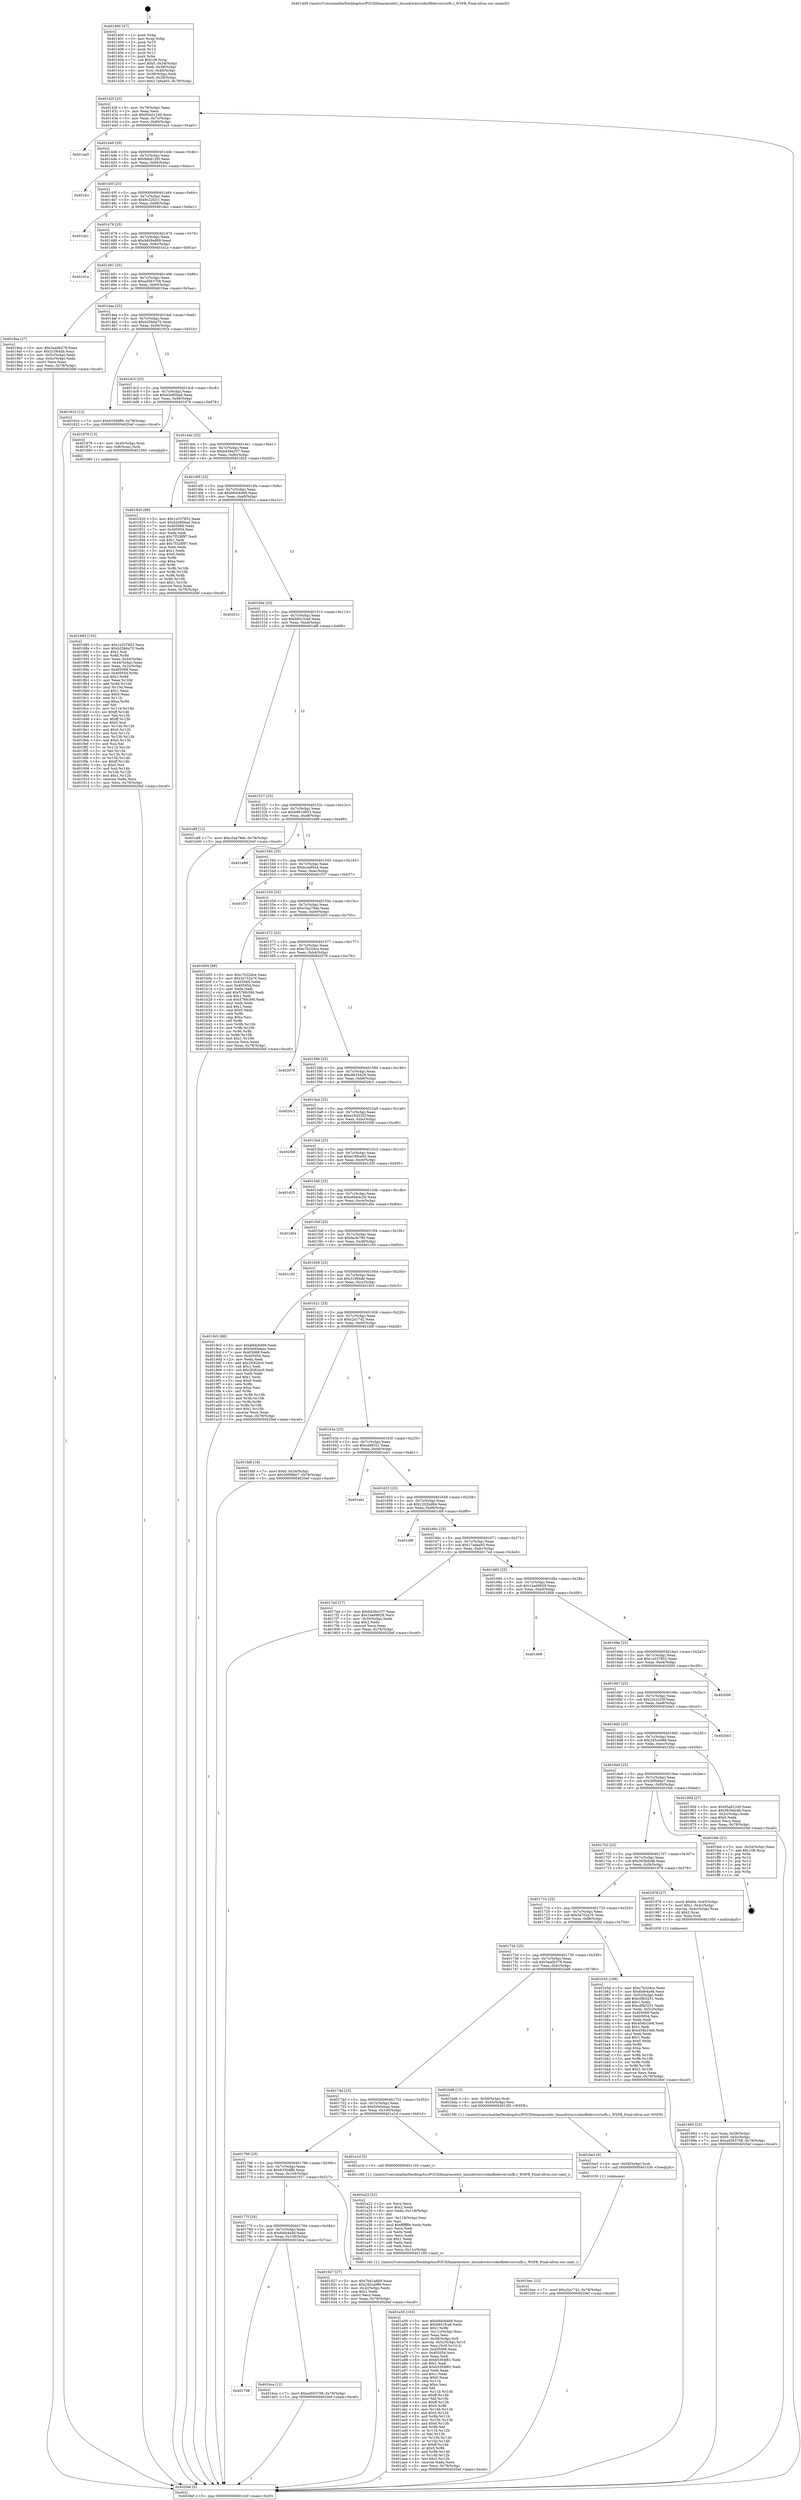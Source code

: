 digraph "0x401400" {
  label = "0x401400 (/mnt/c/Users/mathe/Desktop/tcc/POCII/binaries/extr_linuxdriversvideofbdevcirrusfb.c_WSFR_Final-ollvm.out::main(0))"
  labelloc = "t"
  node[shape=record]

  Entry [label="",width=0.3,height=0.3,shape=circle,fillcolor=black,style=filled]
  "0x40142f" [label="{
     0x40142f [23]\l
     | [instrs]\l
     &nbsp;&nbsp;0x40142f \<+3\>: mov -0x78(%rbp),%eax\l
     &nbsp;&nbsp;0x401432 \<+2\>: mov %eax,%ecx\l
     &nbsp;&nbsp;0x401434 \<+6\>: sub $0x95a01240,%ecx\l
     &nbsp;&nbsp;0x40143a \<+3\>: mov %eax,-0x7c(%rbp)\l
     &nbsp;&nbsp;0x40143d \<+3\>: mov %ecx,-0x80(%rbp)\l
     &nbsp;&nbsp;0x401440 \<+6\>: je 0000000000401ea5 \<main+0xaa5\>\l
  }"]
  "0x401ea5" [label="{
     0x401ea5\l
  }", style=dashed]
  "0x401446" [label="{
     0x401446 [25]\l
     | [instrs]\l
     &nbsp;&nbsp;0x401446 \<+5\>: jmp 000000000040144b \<main+0x4b\>\l
     &nbsp;&nbsp;0x40144b \<+3\>: mov -0x7c(%rbp),%eax\l
     &nbsp;&nbsp;0x40144e \<+5\>: sub $0x9abd12f0,%eax\l
     &nbsp;&nbsp;0x401453 \<+6\>: mov %eax,-0x84(%rbp)\l
     &nbsp;&nbsp;0x401459 \<+6\>: je 0000000000401fcc \<main+0xbcc\>\l
  }"]
  Exit [label="",width=0.3,height=0.3,shape=circle,fillcolor=black,style=filled,peripheries=2]
  "0x401fcc" [label="{
     0x401fcc\l
  }", style=dashed]
  "0x40145f" [label="{
     0x40145f [25]\l
     | [instrs]\l
     &nbsp;&nbsp;0x40145f \<+5\>: jmp 0000000000401464 \<main+0x64\>\l
     &nbsp;&nbsp;0x401464 \<+3\>: mov -0x7c(%rbp),%eax\l
     &nbsp;&nbsp;0x401467 \<+5\>: sub $0x9c22f2c1,%eax\l
     &nbsp;&nbsp;0x40146c \<+6\>: mov %eax,-0x88(%rbp)\l
     &nbsp;&nbsp;0x401472 \<+6\>: je 0000000000401da1 \<main+0x9a1\>\l
  }"]
  "0x401bec" [label="{
     0x401bec [12]\l
     | [instrs]\l
     &nbsp;&nbsp;0x401bec \<+7\>: movl $0xc2a1742,-0x78(%rbp)\l
     &nbsp;&nbsp;0x401bf3 \<+5\>: jmp 00000000004020ef \<main+0xcef\>\l
  }"]
  "0x401da1" [label="{
     0x401da1\l
  }", style=dashed]
  "0x401478" [label="{
     0x401478 [25]\l
     | [instrs]\l
     &nbsp;&nbsp;0x401478 \<+5\>: jmp 000000000040147d \<main+0x7d\>\l
     &nbsp;&nbsp;0x40147d \<+3\>: mov -0x7c(%rbp),%eax\l
     &nbsp;&nbsp;0x401480 \<+5\>: sub $0x9d49a899,%eax\l
     &nbsp;&nbsp;0x401485 \<+6\>: mov %eax,-0x8c(%rbp)\l
     &nbsp;&nbsp;0x40148b \<+6\>: je 0000000000401d1a \<main+0x91a\>\l
  }"]
  "0x401be3" [label="{
     0x401be3 [9]\l
     | [instrs]\l
     &nbsp;&nbsp;0x401be3 \<+4\>: mov -0x58(%rbp),%rdi\l
     &nbsp;&nbsp;0x401be7 \<+5\>: call 0000000000401030 \<free@plt\>\l
     | [calls]\l
     &nbsp;&nbsp;0x401030 \{1\} (unknown)\l
  }"]
  "0x401d1a" [label="{
     0x401d1a\l
  }", style=dashed]
  "0x401491" [label="{
     0x401491 [25]\l
     | [instrs]\l
     &nbsp;&nbsp;0x401491 \<+5\>: jmp 0000000000401496 \<main+0x96\>\l
     &nbsp;&nbsp;0x401496 \<+3\>: mov -0x7c(%rbp),%eax\l
     &nbsp;&nbsp;0x401499 \<+5\>: sub $0xad563708,%eax\l
     &nbsp;&nbsp;0x40149e \<+6\>: mov %eax,-0x90(%rbp)\l
     &nbsp;&nbsp;0x4014a4 \<+6\>: je 00000000004019aa \<main+0x5aa\>\l
  }"]
  "0x401798" [label="{
     0x401798\l
  }", style=dashed]
  "0x4019aa" [label="{
     0x4019aa [27]\l
     | [instrs]\l
     &nbsp;&nbsp;0x4019aa \<+5\>: mov $0x3aa0b379,%eax\l
     &nbsp;&nbsp;0x4019af \<+5\>: mov $0x31064db,%ecx\l
     &nbsp;&nbsp;0x4019b4 \<+3\>: mov -0x5c(%rbp),%edx\l
     &nbsp;&nbsp;0x4019b7 \<+3\>: cmp -0x4c(%rbp),%edx\l
     &nbsp;&nbsp;0x4019ba \<+3\>: cmovl %ecx,%eax\l
     &nbsp;&nbsp;0x4019bd \<+3\>: mov %eax,-0x78(%rbp)\l
     &nbsp;&nbsp;0x4019c0 \<+5\>: jmp 00000000004020ef \<main+0xcef\>\l
  }"]
  "0x4014aa" [label="{
     0x4014aa [25]\l
     | [instrs]\l
     &nbsp;&nbsp;0x4014aa \<+5\>: jmp 00000000004014af \<main+0xaf\>\l
     &nbsp;&nbsp;0x4014af \<+3\>: mov -0x7c(%rbp),%eax\l
     &nbsp;&nbsp;0x4014b2 \<+5\>: sub $0xb25bba70,%eax\l
     &nbsp;&nbsp;0x4014b7 \<+6\>: mov %eax,-0x94(%rbp)\l
     &nbsp;&nbsp;0x4014bd \<+6\>: je 000000000040191b \<main+0x51b\>\l
  }"]
  "0x401bca" [label="{
     0x401bca [12]\l
     | [instrs]\l
     &nbsp;&nbsp;0x401bca \<+7\>: movl $0xad563708,-0x78(%rbp)\l
     &nbsp;&nbsp;0x401bd1 \<+5\>: jmp 00000000004020ef \<main+0xcef\>\l
  }"]
  "0x40191b" [label="{
     0x40191b [12]\l
     | [instrs]\l
     &nbsp;&nbsp;0x40191b \<+7\>: movl $0x6330dff4,-0x78(%rbp)\l
     &nbsp;&nbsp;0x401922 \<+5\>: jmp 00000000004020ef \<main+0xcef\>\l
  }"]
  "0x4014c3" [label="{
     0x4014c3 [25]\l
     | [instrs]\l
     &nbsp;&nbsp;0x4014c3 \<+5\>: jmp 00000000004014c8 \<main+0xc8\>\l
     &nbsp;&nbsp;0x4014c8 \<+3\>: mov -0x7c(%rbp),%eax\l
     &nbsp;&nbsp;0x4014cb \<+5\>: sub $0xb2e956ad,%eax\l
     &nbsp;&nbsp;0x4014d0 \<+6\>: mov %eax,-0x98(%rbp)\l
     &nbsp;&nbsp;0x4014d6 \<+6\>: je 0000000000401878 \<main+0x478\>\l
  }"]
  "0x401a56" [label="{
     0x401a56 [163]\l
     | [instrs]\l
     &nbsp;&nbsp;0x401a56 \<+5\>: mov $0xb6dc6468,%ecx\l
     &nbsp;&nbsp;0x401a5b \<+5\>: mov $0xb841fca8,%edx\l
     &nbsp;&nbsp;0x401a60 \<+3\>: mov $0x1,%r8b\l
     &nbsp;&nbsp;0x401a63 \<+6\>: mov -0x11c(%rbp),%esi\l
     &nbsp;&nbsp;0x401a69 \<+3\>: imul %eax,%esi\l
     &nbsp;&nbsp;0x401a6c \<+4\>: mov -0x58(%rbp),%r9\l
     &nbsp;&nbsp;0x401a70 \<+4\>: movslq -0x5c(%rbp),%r10\l
     &nbsp;&nbsp;0x401a74 \<+4\>: mov %esi,(%r9,%r10,4)\l
     &nbsp;&nbsp;0x401a78 \<+7\>: mov 0x405068,%eax\l
     &nbsp;&nbsp;0x401a7f \<+7\>: mov 0x405054,%esi\l
     &nbsp;&nbsp;0x401a86 \<+2\>: mov %eax,%edi\l
     &nbsp;&nbsp;0x401a88 \<+6\>: sub $0xb5304f61,%edi\l
     &nbsp;&nbsp;0x401a8e \<+3\>: sub $0x1,%edi\l
     &nbsp;&nbsp;0x401a91 \<+6\>: add $0xb5304f61,%edi\l
     &nbsp;&nbsp;0x401a97 \<+3\>: imul %edi,%eax\l
     &nbsp;&nbsp;0x401a9a \<+3\>: and $0x1,%eax\l
     &nbsp;&nbsp;0x401a9d \<+3\>: cmp $0x0,%eax\l
     &nbsp;&nbsp;0x401aa0 \<+4\>: sete %r11b\l
     &nbsp;&nbsp;0x401aa4 \<+3\>: cmp $0xa,%esi\l
     &nbsp;&nbsp;0x401aa7 \<+3\>: setl %bl\l
     &nbsp;&nbsp;0x401aaa \<+3\>: mov %r11b,%r14b\l
     &nbsp;&nbsp;0x401aad \<+4\>: xor $0xff,%r14b\l
     &nbsp;&nbsp;0x401ab1 \<+3\>: mov %bl,%r15b\l
     &nbsp;&nbsp;0x401ab4 \<+4\>: xor $0xff,%r15b\l
     &nbsp;&nbsp;0x401ab8 \<+4\>: xor $0x0,%r8b\l
     &nbsp;&nbsp;0x401abc \<+3\>: mov %r14b,%r12b\l
     &nbsp;&nbsp;0x401abf \<+4\>: and $0x0,%r12b\l
     &nbsp;&nbsp;0x401ac3 \<+3\>: and %r8b,%r11b\l
     &nbsp;&nbsp;0x401ac6 \<+3\>: mov %r15b,%r13b\l
     &nbsp;&nbsp;0x401ac9 \<+4\>: and $0x0,%r13b\l
     &nbsp;&nbsp;0x401acd \<+3\>: and %r8b,%bl\l
     &nbsp;&nbsp;0x401ad0 \<+3\>: or %r11b,%r12b\l
     &nbsp;&nbsp;0x401ad3 \<+3\>: or %bl,%r13b\l
     &nbsp;&nbsp;0x401ad6 \<+3\>: xor %r13b,%r12b\l
     &nbsp;&nbsp;0x401ad9 \<+3\>: or %r15b,%r14b\l
     &nbsp;&nbsp;0x401adc \<+4\>: xor $0xff,%r14b\l
     &nbsp;&nbsp;0x401ae0 \<+4\>: or $0x0,%r8b\l
     &nbsp;&nbsp;0x401ae4 \<+3\>: and %r8b,%r14b\l
     &nbsp;&nbsp;0x401ae7 \<+3\>: or %r14b,%r12b\l
     &nbsp;&nbsp;0x401aea \<+4\>: test $0x1,%r12b\l
     &nbsp;&nbsp;0x401aee \<+3\>: cmovne %edx,%ecx\l
     &nbsp;&nbsp;0x401af1 \<+3\>: mov %ecx,-0x78(%rbp)\l
     &nbsp;&nbsp;0x401af4 \<+5\>: jmp 00000000004020ef \<main+0xcef\>\l
  }"]
  "0x401878" [label="{
     0x401878 [13]\l
     | [instrs]\l
     &nbsp;&nbsp;0x401878 \<+4\>: mov -0x40(%rbp),%rax\l
     &nbsp;&nbsp;0x40187c \<+4\>: mov 0x8(%rax),%rdi\l
     &nbsp;&nbsp;0x401880 \<+5\>: call 0000000000401060 \<atoi@plt\>\l
     | [calls]\l
     &nbsp;&nbsp;0x401060 \{1\} (unknown)\l
  }"]
  "0x4014dc" [label="{
     0x4014dc [25]\l
     | [instrs]\l
     &nbsp;&nbsp;0x4014dc \<+5\>: jmp 00000000004014e1 \<main+0xe1\>\l
     &nbsp;&nbsp;0x4014e1 \<+3\>: mov -0x7c(%rbp),%eax\l
     &nbsp;&nbsp;0x4014e4 \<+5\>: sub $0xb439a337,%eax\l
     &nbsp;&nbsp;0x4014e9 \<+6\>: mov %eax,-0x9c(%rbp)\l
     &nbsp;&nbsp;0x4014ef \<+6\>: je 0000000000401820 \<main+0x420\>\l
  }"]
  "0x401a22" [label="{
     0x401a22 [52]\l
     | [instrs]\l
     &nbsp;&nbsp;0x401a22 \<+2\>: xor %ecx,%ecx\l
     &nbsp;&nbsp;0x401a24 \<+5\>: mov $0x2,%edx\l
     &nbsp;&nbsp;0x401a29 \<+6\>: mov %edx,-0x118(%rbp)\l
     &nbsp;&nbsp;0x401a2f \<+1\>: cltd\l
     &nbsp;&nbsp;0x401a30 \<+6\>: mov -0x118(%rbp),%esi\l
     &nbsp;&nbsp;0x401a36 \<+2\>: idiv %esi\l
     &nbsp;&nbsp;0x401a38 \<+6\>: imul $0xfffffffe,%edx,%edx\l
     &nbsp;&nbsp;0x401a3e \<+2\>: mov %ecx,%edi\l
     &nbsp;&nbsp;0x401a40 \<+2\>: sub %edx,%edi\l
     &nbsp;&nbsp;0x401a42 \<+2\>: mov %ecx,%edx\l
     &nbsp;&nbsp;0x401a44 \<+3\>: sub $0x1,%edx\l
     &nbsp;&nbsp;0x401a47 \<+2\>: add %edx,%edi\l
     &nbsp;&nbsp;0x401a49 \<+2\>: sub %edi,%ecx\l
     &nbsp;&nbsp;0x401a4b \<+6\>: mov %ecx,-0x11c(%rbp)\l
     &nbsp;&nbsp;0x401a51 \<+5\>: call 0000000000401160 \<next_i\>\l
     | [calls]\l
     &nbsp;&nbsp;0x401160 \{1\} (/mnt/c/Users/mathe/Desktop/tcc/POCII/binaries/extr_linuxdriversvideofbdevcirrusfb.c_WSFR_Final-ollvm.out::next_i)\l
  }"]
  "0x401820" [label="{
     0x401820 [88]\l
     | [instrs]\l
     &nbsp;&nbsp;0x401820 \<+5\>: mov $0x1e337852,%eax\l
     &nbsp;&nbsp;0x401825 \<+5\>: mov $0xb2e956ad,%ecx\l
     &nbsp;&nbsp;0x40182a \<+7\>: mov 0x405068,%edx\l
     &nbsp;&nbsp;0x401831 \<+7\>: mov 0x405054,%esi\l
     &nbsp;&nbsp;0x401838 \<+2\>: mov %edx,%edi\l
     &nbsp;&nbsp;0x40183a \<+6\>: sub $0x7f328f97,%edi\l
     &nbsp;&nbsp;0x401840 \<+3\>: sub $0x1,%edi\l
     &nbsp;&nbsp;0x401843 \<+6\>: add $0x7f328f97,%edi\l
     &nbsp;&nbsp;0x401849 \<+3\>: imul %edi,%edx\l
     &nbsp;&nbsp;0x40184c \<+3\>: and $0x1,%edx\l
     &nbsp;&nbsp;0x40184f \<+3\>: cmp $0x0,%edx\l
     &nbsp;&nbsp;0x401852 \<+4\>: sete %r8b\l
     &nbsp;&nbsp;0x401856 \<+3\>: cmp $0xa,%esi\l
     &nbsp;&nbsp;0x401859 \<+4\>: setl %r9b\l
     &nbsp;&nbsp;0x40185d \<+3\>: mov %r8b,%r10b\l
     &nbsp;&nbsp;0x401860 \<+3\>: and %r9b,%r10b\l
     &nbsp;&nbsp;0x401863 \<+3\>: xor %r9b,%r8b\l
     &nbsp;&nbsp;0x401866 \<+3\>: or %r8b,%r10b\l
     &nbsp;&nbsp;0x401869 \<+4\>: test $0x1,%r10b\l
     &nbsp;&nbsp;0x40186d \<+3\>: cmovne %ecx,%eax\l
     &nbsp;&nbsp;0x401870 \<+3\>: mov %eax,-0x78(%rbp)\l
     &nbsp;&nbsp;0x401873 \<+5\>: jmp 00000000004020ef \<main+0xcef\>\l
  }"]
  "0x4014f5" [label="{
     0x4014f5 [25]\l
     | [instrs]\l
     &nbsp;&nbsp;0x4014f5 \<+5\>: jmp 00000000004014fa \<main+0xfa\>\l
     &nbsp;&nbsp;0x4014fa \<+3\>: mov -0x7c(%rbp),%eax\l
     &nbsp;&nbsp;0x4014fd \<+5\>: sub $0xb6dc6468,%eax\l
     &nbsp;&nbsp;0x401502 \<+6\>: mov %eax,-0xa0(%rbp)\l
     &nbsp;&nbsp;0x401508 \<+6\>: je 000000000040201c \<main+0xc1c\>\l
  }"]
  "0x401993" [label="{
     0x401993 [23]\l
     | [instrs]\l
     &nbsp;&nbsp;0x401993 \<+4\>: mov %rax,-0x58(%rbp)\l
     &nbsp;&nbsp;0x401997 \<+7\>: movl $0x0,-0x5c(%rbp)\l
     &nbsp;&nbsp;0x40199e \<+7\>: movl $0xad563708,-0x78(%rbp)\l
     &nbsp;&nbsp;0x4019a5 \<+5\>: jmp 00000000004020ef \<main+0xcef\>\l
  }"]
  "0x40201c" [label="{
     0x40201c\l
  }", style=dashed]
  "0x40150e" [label="{
     0x40150e [25]\l
     | [instrs]\l
     &nbsp;&nbsp;0x40150e \<+5\>: jmp 0000000000401513 \<main+0x113\>\l
     &nbsp;&nbsp;0x401513 \<+3\>: mov -0x7c(%rbp),%eax\l
     &nbsp;&nbsp;0x401516 \<+5\>: sub $0xb841fca8,%eax\l
     &nbsp;&nbsp;0x40151b \<+6\>: mov %eax,-0xa4(%rbp)\l
     &nbsp;&nbsp;0x401521 \<+6\>: je 0000000000401af9 \<main+0x6f9\>\l
  }"]
  "0x40177f" [label="{
     0x40177f [25]\l
     | [instrs]\l
     &nbsp;&nbsp;0x40177f \<+5\>: jmp 0000000000401784 \<main+0x384\>\l
     &nbsp;&nbsp;0x401784 \<+3\>: mov -0x7c(%rbp),%eax\l
     &nbsp;&nbsp;0x401787 \<+5\>: sub $0x6afe4a46,%eax\l
     &nbsp;&nbsp;0x40178c \<+6\>: mov %eax,-0x108(%rbp)\l
     &nbsp;&nbsp;0x401792 \<+6\>: je 0000000000401bca \<main+0x7ca\>\l
  }"]
  "0x401af9" [label="{
     0x401af9 [12]\l
     | [instrs]\l
     &nbsp;&nbsp;0x401af9 \<+7\>: movl $0xc5aa79de,-0x78(%rbp)\l
     &nbsp;&nbsp;0x401b00 \<+5\>: jmp 00000000004020ef \<main+0xcef\>\l
  }"]
  "0x401527" [label="{
     0x401527 [25]\l
     | [instrs]\l
     &nbsp;&nbsp;0x401527 \<+5\>: jmp 000000000040152c \<main+0x12c\>\l
     &nbsp;&nbsp;0x40152c \<+3\>: mov -0x7c(%rbp),%eax\l
     &nbsp;&nbsp;0x40152f \<+5\>: sub $0xb961d833,%eax\l
     &nbsp;&nbsp;0x401534 \<+6\>: mov %eax,-0xa8(%rbp)\l
     &nbsp;&nbsp;0x40153a \<+6\>: je 0000000000401e99 \<main+0xa99\>\l
  }"]
  "0x401927" [label="{
     0x401927 [27]\l
     | [instrs]\l
     &nbsp;&nbsp;0x401927 \<+5\>: mov $0x7bd1a6b9,%eax\l
     &nbsp;&nbsp;0x40192c \<+5\>: mov $0x245ca986,%ecx\l
     &nbsp;&nbsp;0x401931 \<+3\>: mov -0x2c(%rbp),%edx\l
     &nbsp;&nbsp;0x401934 \<+3\>: cmp $0x1,%edx\l
     &nbsp;&nbsp;0x401937 \<+3\>: cmovl %ecx,%eax\l
     &nbsp;&nbsp;0x40193a \<+3\>: mov %eax,-0x78(%rbp)\l
     &nbsp;&nbsp;0x40193d \<+5\>: jmp 00000000004020ef \<main+0xcef\>\l
  }"]
  "0x401e99" [label="{
     0x401e99\l
  }", style=dashed]
  "0x401540" [label="{
     0x401540 [25]\l
     | [instrs]\l
     &nbsp;&nbsp;0x401540 \<+5\>: jmp 0000000000401545 \<main+0x145\>\l
     &nbsp;&nbsp;0x401545 \<+3\>: mov -0x7c(%rbp),%eax\l
     &nbsp;&nbsp;0x401548 \<+5\>: sub $0xbcddf5a4,%eax\l
     &nbsp;&nbsp;0x40154d \<+6\>: mov %eax,-0xac(%rbp)\l
     &nbsp;&nbsp;0x401553 \<+6\>: je 0000000000401f37 \<main+0xb37\>\l
  }"]
  "0x401766" [label="{
     0x401766 [25]\l
     | [instrs]\l
     &nbsp;&nbsp;0x401766 \<+5\>: jmp 000000000040176b \<main+0x36b\>\l
     &nbsp;&nbsp;0x40176b \<+3\>: mov -0x7c(%rbp),%eax\l
     &nbsp;&nbsp;0x40176e \<+5\>: sub $0x6330dff4,%eax\l
     &nbsp;&nbsp;0x401773 \<+6\>: mov %eax,-0x104(%rbp)\l
     &nbsp;&nbsp;0x401779 \<+6\>: je 0000000000401927 \<main+0x527\>\l
  }"]
  "0x401f37" [label="{
     0x401f37\l
  }", style=dashed]
  "0x401559" [label="{
     0x401559 [25]\l
     | [instrs]\l
     &nbsp;&nbsp;0x401559 \<+5\>: jmp 000000000040155e \<main+0x15e\>\l
     &nbsp;&nbsp;0x40155e \<+3\>: mov -0x7c(%rbp),%eax\l
     &nbsp;&nbsp;0x401561 \<+5\>: sub $0xc5aa79de,%eax\l
     &nbsp;&nbsp;0x401566 \<+6\>: mov %eax,-0xb0(%rbp)\l
     &nbsp;&nbsp;0x40156c \<+6\>: je 0000000000401b05 \<main+0x705\>\l
  }"]
  "0x401a1d" [label="{
     0x401a1d [5]\l
     | [instrs]\l
     &nbsp;&nbsp;0x401a1d \<+5\>: call 0000000000401160 \<next_i\>\l
     | [calls]\l
     &nbsp;&nbsp;0x401160 \{1\} (/mnt/c/Users/mathe/Desktop/tcc/POCII/binaries/extr_linuxdriversvideofbdevcirrusfb.c_WSFR_Final-ollvm.out::next_i)\l
  }"]
  "0x401b05" [label="{
     0x401b05 [88]\l
     | [instrs]\l
     &nbsp;&nbsp;0x401b05 \<+5\>: mov $0xc7b32dce,%eax\l
     &nbsp;&nbsp;0x401b0a \<+5\>: mov $0x3a702a76,%ecx\l
     &nbsp;&nbsp;0x401b0f \<+7\>: mov 0x405068,%edx\l
     &nbsp;&nbsp;0x401b16 \<+7\>: mov 0x405054,%esi\l
     &nbsp;&nbsp;0x401b1d \<+2\>: mov %edx,%edi\l
     &nbsp;&nbsp;0x401b1f \<+6\>: add $0x576fc390,%edi\l
     &nbsp;&nbsp;0x401b25 \<+3\>: sub $0x1,%edi\l
     &nbsp;&nbsp;0x401b28 \<+6\>: sub $0x576fc390,%edi\l
     &nbsp;&nbsp;0x401b2e \<+3\>: imul %edi,%edx\l
     &nbsp;&nbsp;0x401b31 \<+3\>: and $0x1,%edx\l
     &nbsp;&nbsp;0x401b34 \<+3\>: cmp $0x0,%edx\l
     &nbsp;&nbsp;0x401b37 \<+4\>: sete %r8b\l
     &nbsp;&nbsp;0x401b3b \<+3\>: cmp $0xa,%esi\l
     &nbsp;&nbsp;0x401b3e \<+4\>: setl %r9b\l
     &nbsp;&nbsp;0x401b42 \<+3\>: mov %r8b,%r10b\l
     &nbsp;&nbsp;0x401b45 \<+3\>: and %r9b,%r10b\l
     &nbsp;&nbsp;0x401b48 \<+3\>: xor %r9b,%r8b\l
     &nbsp;&nbsp;0x401b4b \<+3\>: or %r8b,%r10b\l
     &nbsp;&nbsp;0x401b4e \<+4\>: test $0x1,%r10b\l
     &nbsp;&nbsp;0x401b52 \<+3\>: cmovne %ecx,%eax\l
     &nbsp;&nbsp;0x401b55 \<+3\>: mov %eax,-0x78(%rbp)\l
     &nbsp;&nbsp;0x401b58 \<+5\>: jmp 00000000004020ef \<main+0xcef\>\l
  }"]
  "0x401572" [label="{
     0x401572 [25]\l
     | [instrs]\l
     &nbsp;&nbsp;0x401572 \<+5\>: jmp 0000000000401577 \<main+0x177\>\l
     &nbsp;&nbsp;0x401577 \<+3\>: mov -0x7c(%rbp),%eax\l
     &nbsp;&nbsp;0x40157a \<+5\>: sub $0xc7b32dce,%eax\l
     &nbsp;&nbsp;0x40157f \<+6\>: mov %eax,-0xb4(%rbp)\l
     &nbsp;&nbsp;0x401585 \<+6\>: je 0000000000402076 \<main+0xc76\>\l
  }"]
  "0x40174d" [label="{
     0x40174d [25]\l
     | [instrs]\l
     &nbsp;&nbsp;0x40174d \<+5\>: jmp 0000000000401752 \<main+0x352\>\l
     &nbsp;&nbsp;0x401752 \<+3\>: mov -0x7c(%rbp),%eax\l
     &nbsp;&nbsp;0x401755 \<+5\>: sub $0x5d45eeaa,%eax\l
     &nbsp;&nbsp;0x40175a \<+6\>: mov %eax,-0x100(%rbp)\l
     &nbsp;&nbsp;0x401760 \<+6\>: je 0000000000401a1d \<main+0x61d\>\l
  }"]
  "0x402076" [label="{
     0x402076\l
  }", style=dashed]
  "0x40158b" [label="{
     0x40158b [25]\l
     | [instrs]\l
     &nbsp;&nbsp;0x40158b \<+5\>: jmp 0000000000401590 \<main+0x190\>\l
     &nbsp;&nbsp;0x401590 \<+3\>: mov -0x7c(%rbp),%eax\l
     &nbsp;&nbsp;0x401593 \<+5\>: sub $0xdfe34426,%eax\l
     &nbsp;&nbsp;0x401598 \<+6\>: mov %eax,-0xb8(%rbp)\l
     &nbsp;&nbsp;0x40159e \<+6\>: je 00000000004020c1 \<main+0xcc1\>\l
  }"]
  "0x401bd6" [label="{
     0x401bd6 [13]\l
     | [instrs]\l
     &nbsp;&nbsp;0x401bd6 \<+4\>: mov -0x58(%rbp),%rdi\l
     &nbsp;&nbsp;0x401bda \<+4\>: movzbl -0x45(%rbp),%esi\l
     &nbsp;&nbsp;0x401bde \<+5\>: call 00000000004013f0 \<WSFR\>\l
     | [calls]\l
     &nbsp;&nbsp;0x4013f0 \{1\} (/mnt/c/Users/mathe/Desktop/tcc/POCII/binaries/extr_linuxdriversvideofbdevcirrusfb.c_WSFR_Final-ollvm.out::WSFR)\l
  }"]
  "0x4020c1" [label="{
     0x4020c1\l
  }", style=dashed]
  "0x4015a4" [label="{
     0x4015a4 [25]\l
     | [instrs]\l
     &nbsp;&nbsp;0x4015a4 \<+5\>: jmp 00000000004015a9 \<main+0x1a9\>\l
     &nbsp;&nbsp;0x4015a9 \<+3\>: mov -0x7c(%rbp),%eax\l
     &nbsp;&nbsp;0x4015ac \<+5\>: sub $0xe164532f,%eax\l
     &nbsp;&nbsp;0x4015b1 \<+6\>: mov %eax,-0xbc(%rbp)\l
     &nbsp;&nbsp;0x4015b7 \<+6\>: je 000000000040208f \<main+0xc8f\>\l
  }"]
  "0x401734" [label="{
     0x401734 [25]\l
     | [instrs]\l
     &nbsp;&nbsp;0x401734 \<+5\>: jmp 0000000000401739 \<main+0x339\>\l
     &nbsp;&nbsp;0x401739 \<+3\>: mov -0x7c(%rbp),%eax\l
     &nbsp;&nbsp;0x40173c \<+5\>: sub $0x3aa0b379,%eax\l
     &nbsp;&nbsp;0x401741 \<+6\>: mov %eax,-0xfc(%rbp)\l
     &nbsp;&nbsp;0x401747 \<+6\>: je 0000000000401bd6 \<main+0x7d6\>\l
  }"]
  "0x40208f" [label="{
     0x40208f\l
  }", style=dashed]
  "0x4015bd" [label="{
     0x4015bd [25]\l
     | [instrs]\l
     &nbsp;&nbsp;0x4015bd \<+5\>: jmp 00000000004015c2 \<main+0x1c2\>\l
     &nbsp;&nbsp;0x4015c2 \<+3\>: mov -0x7c(%rbp),%eax\l
     &nbsp;&nbsp;0x4015c5 \<+5\>: sub $0xe189ce92,%eax\l
     &nbsp;&nbsp;0x4015ca \<+6\>: mov %eax,-0xc0(%rbp)\l
     &nbsp;&nbsp;0x4015d0 \<+6\>: je 0000000000401d35 \<main+0x935\>\l
  }"]
  "0x401b5d" [label="{
     0x401b5d [109]\l
     | [instrs]\l
     &nbsp;&nbsp;0x401b5d \<+5\>: mov $0xc7b32dce,%eax\l
     &nbsp;&nbsp;0x401b62 \<+5\>: mov $0x6afe4a46,%ecx\l
     &nbsp;&nbsp;0x401b67 \<+3\>: mov -0x5c(%rbp),%edx\l
     &nbsp;&nbsp;0x401b6a \<+6\>: add $0xc0fb3251,%edx\l
     &nbsp;&nbsp;0x401b70 \<+3\>: add $0x1,%edx\l
     &nbsp;&nbsp;0x401b73 \<+6\>: sub $0xc0fb3251,%edx\l
     &nbsp;&nbsp;0x401b79 \<+3\>: mov %edx,-0x5c(%rbp)\l
     &nbsp;&nbsp;0x401b7c \<+7\>: mov 0x405068,%edx\l
     &nbsp;&nbsp;0x401b83 \<+7\>: mov 0x405054,%esi\l
     &nbsp;&nbsp;0x401b8a \<+2\>: mov %edx,%edi\l
     &nbsp;&nbsp;0x401b8c \<+6\>: sub $0x404b10e6,%edi\l
     &nbsp;&nbsp;0x401b92 \<+3\>: sub $0x1,%edi\l
     &nbsp;&nbsp;0x401b95 \<+6\>: add $0x404b10e6,%edi\l
     &nbsp;&nbsp;0x401b9b \<+3\>: imul %edi,%edx\l
     &nbsp;&nbsp;0x401b9e \<+3\>: and $0x1,%edx\l
     &nbsp;&nbsp;0x401ba1 \<+3\>: cmp $0x0,%edx\l
     &nbsp;&nbsp;0x401ba4 \<+4\>: sete %r8b\l
     &nbsp;&nbsp;0x401ba8 \<+3\>: cmp $0xa,%esi\l
     &nbsp;&nbsp;0x401bab \<+4\>: setl %r9b\l
     &nbsp;&nbsp;0x401baf \<+3\>: mov %r8b,%r10b\l
     &nbsp;&nbsp;0x401bb2 \<+3\>: and %r9b,%r10b\l
     &nbsp;&nbsp;0x401bb5 \<+3\>: xor %r9b,%r8b\l
     &nbsp;&nbsp;0x401bb8 \<+3\>: or %r8b,%r10b\l
     &nbsp;&nbsp;0x401bbb \<+4\>: test $0x1,%r10b\l
     &nbsp;&nbsp;0x401bbf \<+3\>: cmovne %ecx,%eax\l
     &nbsp;&nbsp;0x401bc2 \<+3\>: mov %eax,-0x78(%rbp)\l
     &nbsp;&nbsp;0x401bc5 \<+5\>: jmp 00000000004020ef \<main+0xcef\>\l
  }"]
  "0x401d35" [label="{
     0x401d35\l
  }", style=dashed]
  "0x4015d6" [label="{
     0x4015d6 [25]\l
     | [instrs]\l
     &nbsp;&nbsp;0x4015d6 \<+5\>: jmp 00000000004015db \<main+0x1db\>\l
     &nbsp;&nbsp;0x4015db \<+3\>: mov -0x7c(%rbp),%eax\l
     &nbsp;&nbsp;0x4015de \<+5\>: sub $0xe6bb4c26,%eax\l
     &nbsp;&nbsp;0x4015e3 \<+6\>: mov %eax,-0xc4(%rbp)\l
     &nbsp;&nbsp;0x4015e9 \<+6\>: je 0000000000401d0e \<main+0x90e\>\l
  }"]
  "0x40171b" [label="{
     0x40171b [25]\l
     | [instrs]\l
     &nbsp;&nbsp;0x40171b \<+5\>: jmp 0000000000401720 \<main+0x320\>\l
     &nbsp;&nbsp;0x401720 \<+3\>: mov -0x7c(%rbp),%eax\l
     &nbsp;&nbsp;0x401723 \<+5\>: sub $0x3a702a76,%eax\l
     &nbsp;&nbsp;0x401728 \<+6\>: mov %eax,-0xf8(%rbp)\l
     &nbsp;&nbsp;0x40172e \<+6\>: je 0000000000401b5d \<main+0x75d\>\l
  }"]
  "0x401d0e" [label="{
     0x401d0e\l
  }", style=dashed]
  "0x4015ef" [label="{
     0x4015ef [25]\l
     | [instrs]\l
     &nbsp;&nbsp;0x4015ef \<+5\>: jmp 00000000004015f4 \<main+0x1f4\>\l
     &nbsp;&nbsp;0x4015f4 \<+3\>: mov -0x7c(%rbp),%eax\l
     &nbsp;&nbsp;0x4015f7 \<+5\>: sub $0xfacfe790,%eax\l
     &nbsp;&nbsp;0x4015fc \<+6\>: mov %eax,-0xc8(%rbp)\l
     &nbsp;&nbsp;0x401602 \<+6\>: je 0000000000401c50 \<main+0x850\>\l
  }"]
  "0x401978" [label="{
     0x401978 [27]\l
     | [instrs]\l
     &nbsp;&nbsp;0x401978 \<+4\>: movb $0x64,-0x45(%rbp)\l
     &nbsp;&nbsp;0x40197c \<+7\>: movl $0x1,-0x4c(%rbp)\l
     &nbsp;&nbsp;0x401983 \<+4\>: movslq -0x4c(%rbp),%rax\l
     &nbsp;&nbsp;0x401987 \<+4\>: shl $0x2,%rax\l
     &nbsp;&nbsp;0x40198b \<+3\>: mov %rax,%rdi\l
     &nbsp;&nbsp;0x40198e \<+5\>: call 0000000000401050 \<malloc@plt\>\l
     | [calls]\l
     &nbsp;&nbsp;0x401050 \{1\} (unknown)\l
  }"]
  "0x401c50" [label="{
     0x401c50\l
  }", style=dashed]
  "0x401608" [label="{
     0x401608 [25]\l
     | [instrs]\l
     &nbsp;&nbsp;0x401608 \<+5\>: jmp 000000000040160d \<main+0x20d\>\l
     &nbsp;&nbsp;0x40160d \<+3\>: mov -0x7c(%rbp),%eax\l
     &nbsp;&nbsp;0x401610 \<+5\>: sub $0x31064db,%eax\l
     &nbsp;&nbsp;0x401615 \<+6\>: mov %eax,-0xcc(%rbp)\l
     &nbsp;&nbsp;0x40161b \<+6\>: je 00000000004019c5 \<main+0x5c5\>\l
  }"]
  "0x401702" [label="{
     0x401702 [25]\l
     | [instrs]\l
     &nbsp;&nbsp;0x401702 \<+5\>: jmp 0000000000401707 \<main+0x307\>\l
     &nbsp;&nbsp;0x401707 \<+3\>: mov -0x7c(%rbp),%eax\l
     &nbsp;&nbsp;0x40170a \<+5\>: sub $0x363bdcdb,%eax\l
     &nbsp;&nbsp;0x40170f \<+6\>: mov %eax,-0xf4(%rbp)\l
     &nbsp;&nbsp;0x401715 \<+6\>: je 0000000000401978 \<main+0x578\>\l
  }"]
  "0x4019c5" [label="{
     0x4019c5 [88]\l
     | [instrs]\l
     &nbsp;&nbsp;0x4019c5 \<+5\>: mov $0xb6dc6468,%eax\l
     &nbsp;&nbsp;0x4019ca \<+5\>: mov $0x5d45eeaa,%ecx\l
     &nbsp;&nbsp;0x4019cf \<+7\>: mov 0x405068,%edx\l
     &nbsp;&nbsp;0x4019d6 \<+7\>: mov 0x405054,%esi\l
     &nbsp;&nbsp;0x4019dd \<+2\>: mov %edx,%edi\l
     &nbsp;&nbsp;0x4019df \<+6\>: add $0x2fc82bc0,%edi\l
     &nbsp;&nbsp;0x4019e5 \<+3\>: sub $0x1,%edi\l
     &nbsp;&nbsp;0x4019e8 \<+6\>: sub $0x2fc82bc0,%edi\l
     &nbsp;&nbsp;0x4019ee \<+3\>: imul %edi,%edx\l
     &nbsp;&nbsp;0x4019f1 \<+3\>: and $0x1,%edx\l
     &nbsp;&nbsp;0x4019f4 \<+3\>: cmp $0x0,%edx\l
     &nbsp;&nbsp;0x4019f7 \<+4\>: sete %r8b\l
     &nbsp;&nbsp;0x4019fb \<+3\>: cmp $0xa,%esi\l
     &nbsp;&nbsp;0x4019fe \<+4\>: setl %r9b\l
     &nbsp;&nbsp;0x401a02 \<+3\>: mov %r8b,%r10b\l
     &nbsp;&nbsp;0x401a05 \<+3\>: and %r9b,%r10b\l
     &nbsp;&nbsp;0x401a08 \<+3\>: xor %r9b,%r8b\l
     &nbsp;&nbsp;0x401a0b \<+3\>: or %r8b,%r10b\l
     &nbsp;&nbsp;0x401a0e \<+4\>: test $0x1,%r10b\l
     &nbsp;&nbsp;0x401a12 \<+3\>: cmovne %ecx,%eax\l
     &nbsp;&nbsp;0x401a15 \<+3\>: mov %eax,-0x78(%rbp)\l
     &nbsp;&nbsp;0x401a18 \<+5\>: jmp 00000000004020ef \<main+0xcef\>\l
  }"]
  "0x401621" [label="{
     0x401621 [25]\l
     | [instrs]\l
     &nbsp;&nbsp;0x401621 \<+5\>: jmp 0000000000401626 \<main+0x226\>\l
     &nbsp;&nbsp;0x401626 \<+3\>: mov -0x7c(%rbp),%eax\l
     &nbsp;&nbsp;0x401629 \<+5\>: sub $0xc2a1742,%eax\l
     &nbsp;&nbsp;0x40162e \<+6\>: mov %eax,-0xd0(%rbp)\l
     &nbsp;&nbsp;0x401634 \<+6\>: je 0000000000401fd8 \<main+0xbd8\>\l
  }"]
  "0x401feb" [label="{
     0x401feb [21]\l
     | [instrs]\l
     &nbsp;&nbsp;0x401feb \<+3\>: mov -0x34(%rbp),%eax\l
     &nbsp;&nbsp;0x401fee \<+7\>: add $0x108,%rsp\l
     &nbsp;&nbsp;0x401ff5 \<+1\>: pop %rbx\l
     &nbsp;&nbsp;0x401ff6 \<+2\>: pop %r12\l
     &nbsp;&nbsp;0x401ff8 \<+2\>: pop %r13\l
     &nbsp;&nbsp;0x401ffa \<+2\>: pop %r14\l
     &nbsp;&nbsp;0x401ffc \<+2\>: pop %r15\l
     &nbsp;&nbsp;0x401ffe \<+1\>: pop %rbp\l
     &nbsp;&nbsp;0x401fff \<+1\>: ret\l
  }"]
  "0x401fd8" [label="{
     0x401fd8 [19]\l
     | [instrs]\l
     &nbsp;&nbsp;0x401fd8 \<+7\>: movl $0x0,-0x34(%rbp)\l
     &nbsp;&nbsp;0x401fdf \<+7\>: movl $0x30f586e7,-0x78(%rbp)\l
     &nbsp;&nbsp;0x401fe6 \<+5\>: jmp 00000000004020ef \<main+0xcef\>\l
  }"]
  "0x40163a" [label="{
     0x40163a [25]\l
     | [instrs]\l
     &nbsp;&nbsp;0x40163a \<+5\>: jmp 000000000040163f \<main+0x23f\>\l
     &nbsp;&nbsp;0x40163f \<+3\>: mov -0x7c(%rbp),%eax\l
     &nbsp;&nbsp;0x401642 \<+5\>: sub $0xcbf8321,%eax\l
     &nbsp;&nbsp;0x401647 \<+6\>: mov %eax,-0xd4(%rbp)\l
     &nbsp;&nbsp;0x40164d \<+6\>: je 0000000000401eb1 \<main+0xab1\>\l
  }"]
  "0x4016e9" [label="{
     0x4016e9 [25]\l
     | [instrs]\l
     &nbsp;&nbsp;0x4016e9 \<+5\>: jmp 00000000004016ee \<main+0x2ee\>\l
     &nbsp;&nbsp;0x4016ee \<+3\>: mov -0x7c(%rbp),%eax\l
     &nbsp;&nbsp;0x4016f1 \<+5\>: sub $0x30f586e7,%eax\l
     &nbsp;&nbsp;0x4016f6 \<+6\>: mov %eax,-0xf0(%rbp)\l
     &nbsp;&nbsp;0x4016fc \<+6\>: je 0000000000401feb \<main+0xbeb\>\l
  }"]
  "0x401eb1" [label="{
     0x401eb1\l
  }", style=dashed]
  "0x401653" [label="{
     0x401653 [25]\l
     | [instrs]\l
     &nbsp;&nbsp;0x401653 \<+5\>: jmp 0000000000401658 \<main+0x258\>\l
     &nbsp;&nbsp;0x401658 \<+3\>: mov -0x7c(%rbp),%eax\l
     &nbsp;&nbsp;0x40165b \<+5\>: sub $0x1202bd84,%eax\l
     &nbsp;&nbsp;0x401660 \<+6\>: mov %eax,-0xd8(%rbp)\l
     &nbsp;&nbsp;0x401666 \<+6\>: je 0000000000401df9 \<main+0x9f9\>\l
  }"]
  "0x40195d" [label="{
     0x40195d [27]\l
     | [instrs]\l
     &nbsp;&nbsp;0x40195d \<+5\>: mov $0x95a01240,%eax\l
     &nbsp;&nbsp;0x401962 \<+5\>: mov $0x363bdcdb,%ecx\l
     &nbsp;&nbsp;0x401967 \<+3\>: mov -0x2c(%rbp),%edx\l
     &nbsp;&nbsp;0x40196a \<+3\>: cmp $0x0,%edx\l
     &nbsp;&nbsp;0x40196d \<+3\>: cmove %ecx,%eax\l
     &nbsp;&nbsp;0x401970 \<+3\>: mov %eax,-0x78(%rbp)\l
     &nbsp;&nbsp;0x401973 \<+5\>: jmp 00000000004020ef \<main+0xcef\>\l
  }"]
  "0x401df9" [label="{
     0x401df9\l
  }", style=dashed]
  "0x40166c" [label="{
     0x40166c [25]\l
     | [instrs]\l
     &nbsp;&nbsp;0x40166c \<+5\>: jmp 0000000000401671 \<main+0x271\>\l
     &nbsp;&nbsp;0x401671 \<+3\>: mov -0x7c(%rbp),%eax\l
     &nbsp;&nbsp;0x401674 \<+5\>: sub $0x17a9ae93,%eax\l
     &nbsp;&nbsp;0x401679 \<+6\>: mov %eax,-0xdc(%rbp)\l
     &nbsp;&nbsp;0x40167f \<+6\>: je 00000000004017ed \<main+0x3ed\>\l
  }"]
  "0x4016d0" [label="{
     0x4016d0 [25]\l
     | [instrs]\l
     &nbsp;&nbsp;0x4016d0 \<+5\>: jmp 00000000004016d5 \<main+0x2d5\>\l
     &nbsp;&nbsp;0x4016d5 \<+3\>: mov -0x7c(%rbp),%eax\l
     &nbsp;&nbsp;0x4016d8 \<+5\>: sub $0x245ca986,%eax\l
     &nbsp;&nbsp;0x4016dd \<+6\>: mov %eax,-0xec(%rbp)\l
     &nbsp;&nbsp;0x4016e3 \<+6\>: je 000000000040195d \<main+0x55d\>\l
  }"]
  "0x4017ed" [label="{
     0x4017ed [27]\l
     | [instrs]\l
     &nbsp;&nbsp;0x4017ed \<+5\>: mov $0xb439a337,%eax\l
     &nbsp;&nbsp;0x4017f2 \<+5\>: mov $0x1ba09629,%ecx\l
     &nbsp;&nbsp;0x4017f7 \<+3\>: mov -0x30(%rbp),%edx\l
     &nbsp;&nbsp;0x4017fa \<+3\>: cmp $0x2,%edx\l
     &nbsp;&nbsp;0x4017fd \<+3\>: cmovne %ecx,%eax\l
     &nbsp;&nbsp;0x401800 \<+3\>: mov %eax,-0x78(%rbp)\l
     &nbsp;&nbsp;0x401803 \<+5\>: jmp 00000000004020ef \<main+0xcef\>\l
  }"]
  "0x401685" [label="{
     0x401685 [25]\l
     | [instrs]\l
     &nbsp;&nbsp;0x401685 \<+5\>: jmp 000000000040168a \<main+0x28a\>\l
     &nbsp;&nbsp;0x40168a \<+3\>: mov -0x7c(%rbp),%eax\l
     &nbsp;&nbsp;0x40168d \<+5\>: sub $0x1ba09629,%eax\l
     &nbsp;&nbsp;0x401692 \<+6\>: mov %eax,-0xe0(%rbp)\l
     &nbsp;&nbsp;0x401698 \<+6\>: je 0000000000401808 \<main+0x408\>\l
  }"]
  "0x4020ef" [label="{
     0x4020ef [5]\l
     | [instrs]\l
     &nbsp;&nbsp;0x4020ef \<+5\>: jmp 000000000040142f \<main+0x2f\>\l
  }"]
  "0x401400" [label="{
     0x401400 [47]\l
     | [instrs]\l
     &nbsp;&nbsp;0x401400 \<+1\>: push %rbp\l
     &nbsp;&nbsp;0x401401 \<+3\>: mov %rsp,%rbp\l
     &nbsp;&nbsp;0x401404 \<+2\>: push %r15\l
     &nbsp;&nbsp;0x401406 \<+2\>: push %r14\l
     &nbsp;&nbsp;0x401408 \<+2\>: push %r13\l
     &nbsp;&nbsp;0x40140a \<+2\>: push %r12\l
     &nbsp;&nbsp;0x40140c \<+1\>: push %rbx\l
     &nbsp;&nbsp;0x40140d \<+7\>: sub $0x108,%rsp\l
     &nbsp;&nbsp;0x401414 \<+7\>: movl $0x0,-0x34(%rbp)\l
     &nbsp;&nbsp;0x40141b \<+3\>: mov %edi,-0x38(%rbp)\l
     &nbsp;&nbsp;0x40141e \<+4\>: mov %rsi,-0x40(%rbp)\l
     &nbsp;&nbsp;0x401422 \<+3\>: mov -0x38(%rbp),%edi\l
     &nbsp;&nbsp;0x401425 \<+3\>: mov %edi,-0x30(%rbp)\l
     &nbsp;&nbsp;0x401428 \<+7\>: movl $0x17a9ae93,-0x78(%rbp)\l
  }"]
  "0x401885" [label="{
     0x401885 [150]\l
     | [instrs]\l
     &nbsp;&nbsp;0x401885 \<+5\>: mov $0x1e337852,%ecx\l
     &nbsp;&nbsp;0x40188a \<+5\>: mov $0xb25bba70,%edx\l
     &nbsp;&nbsp;0x40188f \<+3\>: mov $0x1,%sil\l
     &nbsp;&nbsp;0x401892 \<+3\>: xor %r8d,%r8d\l
     &nbsp;&nbsp;0x401895 \<+3\>: mov %eax,-0x44(%rbp)\l
     &nbsp;&nbsp;0x401898 \<+3\>: mov -0x44(%rbp),%eax\l
     &nbsp;&nbsp;0x40189b \<+3\>: mov %eax,-0x2c(%rbp)\l
     &nbsp;&nbsp;0x40189e \<+7\>: mov 0x405068,%eax\l
     &nbsp;&nbsp;0x4018a5 \<+8\>: mov 0x405054,%r9d\l
     &nbsp;&nbsp;0x4018ad \<+4\>: sub $0x1,%r8d\l
     &nbsp;&nbsp;0x4018b1 \<+3\>: mov %eax,%r10d\l
     &nbsp;&nbsp;0x4018b4 \<+3\>: add %r8d,%r10d\l
     &nbsp;&nbsp;0x4018b7 \<+4\>: imul %r10d,%eax\l
     &nbsp;&nbsp;0x4018bb \<+3\>: and $0x1,%eax\l
     &nbsp;&nbsp;0x4018be \<+3\>: cmp $0x0,%eax\l
     &nbsp;&nbsp;0x4018c1 \<+4\>: sete %r11b\l
     &nbsp;&nbsp;0x4018c5 \<+4\>: cmp $0xa,%r9d\l
     &nbsp;&nbsp;0x4018c9 \<+3\>: setl %bl\l
     &nbsp;&nbsp;0x4018cc \<+3\>: mov %r11b,%r14b\l
     &nbsp;&nbsp;0x4018cf \<+4\>: xor $0xff,%r14b\l
     &nbsp;&nbsp;0x4018d3 \<+3\>: mov %bl,%r15b\l
     &nbsp;&nbsp;0x4018d6 \<+4\>: xor $0xff,%r15b\l
     &nbsp;&nbsp;0x4018da \<+4\>: xor $0x0,%sil\l
     &nbsp;&nbsp;0x4018de \<+3\>: mov %r14b,%r12b\l
     &nbsp;&nbsp;0x4018e1 \<+4\>: and $0x0,%r12b\l
     &nbsp;&nbsp;0x4018e5 \<+3\>: and %sil,%r11b\l
     &nbsp;&nbsp;0x4018e8 \<+3\>: mov %r15b,%r13b\l
     &nbsp;&nbsp;0x4018eb \<+4\>: and $0x0,%r13b\l
     &nbsp;&nbsp;0x4018ef \<+3\>: and %sil,%bl\l
     &nbsp;&nbsp;0x4018f2 \<+3\>: or %r11b,%r12b\l
     &nbsp;&nbsp;0x4018f5 \<+3\>: or %bl,%r13b\l
     &nbsp;&nbsp;0x4018f8 \<+3\>: xor %r13b,%r12b\l
     &nbsp;&nbsp;0x4018fb \<+3\>: or %r15b,%r14b\l
     &nbsp;&nbsp;0x4018fe \<+4\>: xor $0xff,%r14b\l
     &nbsp;&nbsp;0x401902 \<+4\>: or $0x0,%sil\l
     &nbsp;&nbsp;0x401906 \<+3\>: and %sil,%r14b\l
     &nbsp;&nbsp;0x401909 \<+3\>: or %r14b,%r12b\l
     &nbsp;&nbsp;0x40190c \<+4\>: test $0x1,%r12b\l
     &nbsp;&nbsp;0x401910 \<+3\>: cmovne %edx,%ecx\l
     &nbsp;&nbsp;0x401913 \<+3\>: mov %ecx,-0x78(%rbp)\l
     &nbsp;&nbsp;0x401916 \<+5\>: jmp 00000000004020ef \<main+0xcef\>\l
  }"]
  "0x4020e3" [label="{
     0x4020e3\l
  }", style=dashed]
  "0x401808" [label="{
     0x401808\l
  }", style=dashed]
  "0x40169e" [label="{
     0x40169e [25]\l
     | [instrs]\l
     &nbsp;&nbsp;0x40169e \<+5\>: jmp 00000000004016a3 \<main+0x2a3\>\l
     &nbsp;&nbsp;0x4016a3 \<+3\>: mov -0x7c(%rbp),%eax\l
     &nbsp;&nbsp;0x4016a6 \<+5\>: sub $0x1e337852,%eax\l
     &nbsp;&nbsp;0x4016ab \<+6\>: mov %eax,-0xe4(%rbp)\l
     &nbsp;&nbsp;0x4016b1 \<+6\>: je 0000000000402000 \<main+0xc00\>\l
  }"]
  "0x4016b7" [label="{
     0x4016b7 [25]\l
     | [instrs]\l
     &nbsp;&nbsp;0x4016b7 \<+5\>: jmp 00000000004016bc \<main+0x2bc\>\l
     &nbsp;&nbsp;0x4016bc \<+3\>: mov -0x7c(%rbp),%eax\l
     &nbsp;&nbsp;0x4016bf \<+5\>: sub $0x23c2c25f,%eax\l
     &nbsp;&nbsp;0x4016c4 \<+6\>: mov %eax,-0xe8(%rbp)\l
     &nbsp;&nbsp;0x4016ca \<+6\>: je 00000000004020e3 \<main+0xce3\>\l
  }"]
  "0x402000" [label="{
     0x402000\l
  }", style=dashed]
  Entry -> "0x401400" [label=" 1"]
  "0x40142f" -> "0x401ea5" [label=" 0"]
  "0x40142f" -> "0x401446" [label=" 18"]
  "0x401feb" -> Exit [label=" 1"]
  "0x401446" -> "0x401fcc" [label=" 0"]
  "0x401446" -> "0x40145f" [label=" 18"]
  "0x401fd8" -> "0x4020ef" [label=" 1"]
  "0x40145f" -> "0x401da1" [label=" 0"]
  "0x40145f" -> "0x401478" [label=" 18"]
  "0x401bec" -> "0x4020ef" [label=" 1"]
  "0x401478" -> "0x401d1a" [label=" 0"]
  "0x401478" -> "0x401491" [label=" 18"]
  "0x401be3" -> "0x401bec" [label=" 1"]
  "0x401491" -> "0x4019aa" [label=" 2"]
  "0x401491" -> "0x4014aa" [label=" 16"]
  "0x401bd6" -> "0x401be3" [label=" 1"]
  "0x4014aa" -> "0x40191b" [label=" 1"]
  "0x4014aa" -> "0x4014c3" [label=" 15"]
  "0x401bca" -> "0x4020ef" [label=" 1"]
  "0x4014c3" -> "0x401878" [label=" 1"]
  "0x4014c3" -> "0x4014dc" [label=" 14"]
  "0x40177f" -> "0x401bca" [label=" 1"]
  "0x4014dc" -> "0x401820" [label=" 1"]
  "0x4014dc" -> "0x4014f5" [label=" 13"]
  "0x40177f" -> "0x401798" [label=" 0"]
  "0x4014f5" -> "0x40201c" [label=" 0"]
  "0x4014f5" -> "0x40150e" [label=" 13"]
  "0x401b5d" -> "0x4020ef" [label=" 1"]
  "0x40150e" -> "0x401af9" [label=" 1"]
  "0x40150e" -> "0x401527" [label=" 12"]
  "0x401b05" -> "0x4020ef" [label=" 1"]
  "0x401527" -> "0x401e99" [label=" 0"]
  "0x401527" -> "0x401540" [label=" 12"]
  "0x401af9" -> "0x4020ef" [label=" 1"]
  "0x401540" -> "0x401f37" [label=" 0"]
  "0x401540" -> "0x401559" [label=" 12"]
  "0x401a22" -> "0x401a56" [label=" 1"]
  "0x401559" -> "0x401b05" [label=" 1"]
  "0x401559" -> "0x401572" [label=" 11"]
  "0x401a1d" -> "0x401a22" [label=" 1"]
  "0x401572" -> "0x402076" [label=" 0"]
  "0x401572" -> "0x40158b" [label=" 11"]
  "0x4019aa" -> "0x4020ef" [label=" 2"]
  "0x40158b" -> "0x4020c1" [label=" 0"]
  "0x40158b" -> "0x4015a4" [label=" 11"]
  "0x401993" -> "0x4020ef" [label=" 1"]
  "0x4015a4" -> "0x40208f" [label=" 0"]
  "0x4015a4" -> "0x4015bd" [label=" 11"]
  "0x40195d" -> "0x4020ef" [label=" 1"]
  "0x4015bd" -> "0x401d35" [label=" 0"]
  "0x4015bd" -> "0x4015d6" [label=" 11"]
  "0x401927" -> "0x4020ef" [label=" 1"]
  "0x4015d6" -> "0x401d0e" [label=" 0"]
  "0x4015d6" -> "0x4015ef" [label=" 11"]
  "0x401766" -> "0x401927" [label=" 1"]
  "0x4015ef" -> "0x401c50" [label=" 0"]
  "0x4015ef" -> "0x401608" [label=" 11"]
  "0x401a56" -> "0x4020ef" [label=" 1"]
  "0x401608" -> "0x4019c5" [label=" 1"]
  "0x401608" -> "0x401621" [label=" 10"]
  "0x40174d" -> "0x401a1d" [label=" 1"]
  "0x401621" -> "0x401fd8" [label=" 1"]
  "0x401621" -> "0x40163a" [label=" 9"]
  "0x4019c5" -> "0x4020ef" [label=" 1"]
  "0x40163a" -> "0x401eb1" [label=" 0"]
  "0x40163a" -> "0x401653" [label=" 9"]
  "0x401734" -> "0x401bd6" [label=" 1"]
  "0x401653" -> "0x401df9" [label=" 0"]
  "0x401653" -> "0x40166c" [label=" 9"]
  "0x401978" -> "0x401993" [label=" 1"]
  "0x40166c" -> "0x4017ed" [label=" 1"]
  "0x40166c" -> "0x401685" [label=" 8"]
  "0x4017ed" -> "0x4020ef" [label=" 1"]
  "0x401400" -> "0x40142f" [label=" 1"]
  "0x4020ef" -> "0x40142f" [label=" 17"]
  "0x401820" -> "0x4020ef" [label=" 1"]
  "0x401878" -> "0x401885" [label=" 1"]
  "0x401885" -> "0x4020ef" [label=" 1"]
  "0x40191b" -> "0x4020ef" [label=" 1"]
  "0x40171b" -> "0x401b5d" [label=" 1"]
  "0x401685" -> "0x401808" [label=" 0"]
  "0x401685" -> "0x40169e" [label=" 8"]
  "0x401766" -> "0x40177f" [label=" 1"]
  "0x40169e" -> "0x402000" [label=" 0"]
  "0x40169e" -> "0x4016b7" [label=" 8"]
  "0x401702" -> "0x40171b" [label=" 5"]
  "0x4016b7" -> "0x4020e3" [label=" 0"]
  "0x4016b7" -> "0x4016d0" [label=" 8"]
  "0x40171b" -> "0x401734" [label=" 4"]
  "0x4016d0" -> "0x40195d" [label=" 1"]
  "0x4016d0" -> "0x4016e9" [label=" 7"]
  "0x401734" -> "0x40174d" [label=" 3"]
  "0x4016e9" -> "0x401feb" [label=" 1"]
  "0x4016e9" -> "0x401702" [label=" 6"]
  "0x40174d" -> "0x401766" [label=" 2"]
  "0x401702" -> "0x401978" [label=" 1"]
}
